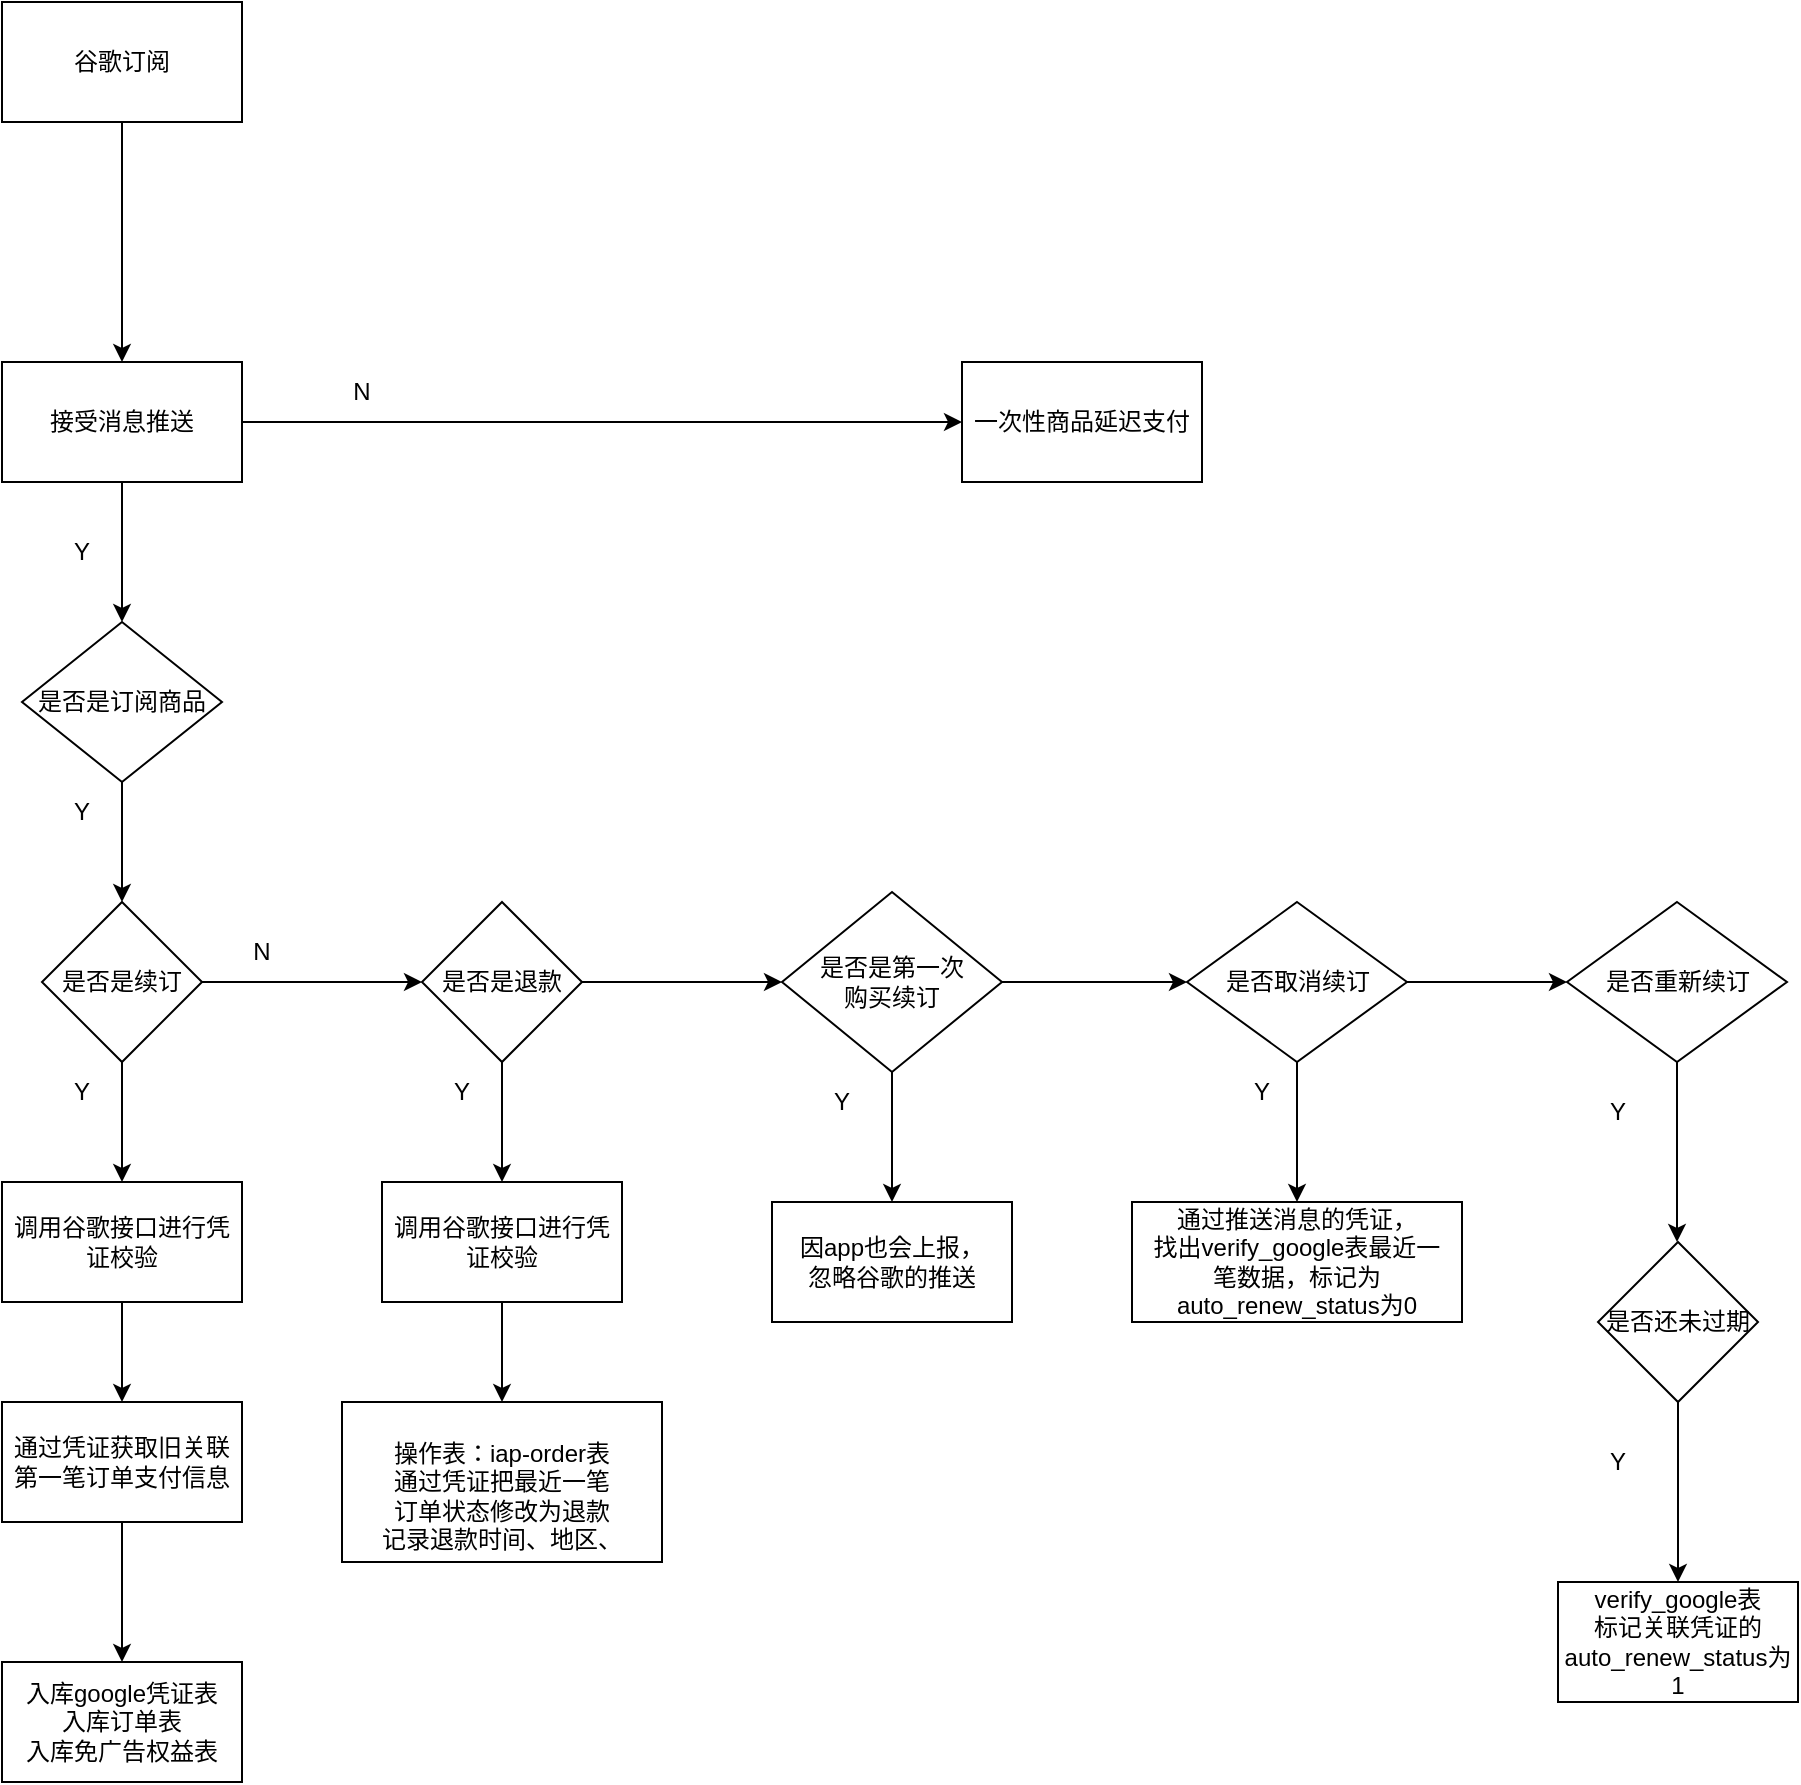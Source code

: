 <mxfile version="21.0.2" type="github">
  <diagram name="第 1 页" id="ZdYJFvP875uwJYrcXZKz">
    <mxGraphModel dx="1674" dy="4008" grid="1" gridSize="10" guides="1" tooltips="1" connect="1" arrows="1" fold="1" page="1" pageScale="1" pageWidth="2339" pageHeight="3300" math="0" shadow="0">
      <root>
        <mxCell id="0" />
        <mxCell id="1" parent="0" />
        <mxCell id="8QBZkefJyZ8zBn_YgFsc-3" style="edgeStyle=orthogonalEdgeStyle;rounded=0;orthogonalLoop=1;jettySize=auto;html=1;entryX=0.5;entryY=0;entryDx=0;entryDy=0;" edge="1" parent="1" source="8QBZkefJyZ8zBn_YgFsc-1" target="8QBZkefJyZ8zBn_YgFsc-2">
          <mxGeometry relative="1" as="geometry" />
        </mxCell>
        <mxCell id="8QBZkefJyZ8zBn_YgFsc-1" value="谷歌订阅" style="rounded=0;whiteSpace=wrap;html=1;" vertex="1" parent="1">
          <mxGeometry x="130" y="-170" width="120" height="60" as="geometry" />
        </mxCell>
        <mxCell id="8QBZkefJyZ8zBn_YgFsc-20" value="" style="edgeStyle=orthogonalEdgeStyle;rounded=0;orthogonalLoop=1;jettySize=auto;html=1;" edge="1" parent="1" source="8QBZkefJyZ8zBn_YgFsc-2" target="8QBZkefJyZ8zBn_YgFsc-19">
          <mxGeometry relative="1" as="geometry" />
        </mxCell>
        <mxCell id="8QBZkefJyZ8zBn_YgFsc-28" value="" style="edgeStyle=orthogonalEdgeStyle;rounded=0;orthogonalLoop=1;jettySize=auto;html=1;" edge="1" parent="1" source="8QBZkefJyZ8zBn_YgFsc-2">
          <mxGeometry relative="1" as="geometry">
            <mxPoint x="610" y="40" as="targetPoint" />
          </mxGeometry>
        </mxCell>
        <mxCell id="8QBZkefJyZ8zBn_YgFsc-2" value="接受消息推送" style="rounded=0;whiteSpace=wrap;html=1;" vertex="1" parent="1">
          <mxGeometry x="130" y="10" width="120" height="60" as="geometry" />
        </mxCell>
        <mxCell id="8QBZkefJyZ8zBn_YgFsc-12" value="" style="edgeStyle=orthogonalEdgeStyle;rounded=0;orthogonalLoop=1;jettySize=auto;html=1;" edge="1" parent="1" source="8QBZkefJyZ8zBn_YgFsc-4" target="8QBZkefJyZ8zBn_YgFsc-11">
          <mxGeometry relative="1" as="geometry" />
        </mxCell>
        <mxCell id="8QBZkefJyZ8zBn_YgFsc-32" style="edgeStyle=orthogonalEdgeStyle;rounded=0;orthogonalLoop=1;jettySize=auto;html=1;exitX=0.5;exitY=1;exitDx=0;exitDy=0;entryX=0.5;entryY=0;entryDx=0;entryDy=0;" edge="1" parent="1" source="8QBZkefJyZ8zBn_YgFsc-4" target="8QBZkefJyZ8zBn_YgFsc-26">
          <mxGeometry relative="1" as="geometry" />
        </mxCell>
        <mxCell id="8QBZkefJyZ8zBn_YgFsc-4" value="是否是续订" style="rhombus;whiteSpace=wrap;html=1;" vertex="1" parent="1">
          <mxGeometry x="150" y="280" width="80" height="80" as="geometry" />
        </mxCell>
        <mxCell id="8QBZkefJyZ8zBn_YgFsc-9" value="" style="edgeStyle=orthogonalEdgeStyle;rounded=0;orthogonalLoop=1;jettySize=auto;html=1;" edge="1" parent="1" source="8QBZkefJyZ8zBn_YgFsc-5" target="8QBZkefJyZ8zBn_YgFsc-8">
          <mxGeometry relative="1" as="geometry" />
        </mxCell>
        <mxCell id="8QBZkefJyZ8zBn_YgFsc-5" value="通过凭证获取旧关联第一笔订单支付信息" style="whiteSpace=wrap;html=1;" vertex="1" parent="1">
          <mxGeometry x="130" y="530" width="120" height="60" as="geometry" />
        </mxCell>
        <mxCell id="8QBZkefJyZ8zBn_YgFsc-7" value="Y" style="text;html=1;strokeColor=none;fillColor=none;align=center;verticalAlign=middle;whiteSpace=wrap;rounded=0;" vertex="1" parent="1">
          <mxGeometry x="140" y="360" width="60" height="30" as="geometry" />
        </mxCell>
        <mxCell id="8QBZkefJyZ8zBn_YgFsc-8" value="入库google凭证表&lt;br&gt;入库订单表&lt;br&gt;入库免广告权益表" style="whiteSpace=wrap;html=1;" vertex="1" parent="1">
          <mxGeometry x="130" y="660" width="120" height="60" as="geometry" />
        </mxCell>
        <mxCell id="8QBZkefJyZ8zBn_YgFsc-18" value="" style="edgeStyle=orthogonalEdgeStyle;rounded=0;orthogonalLoop=1;jettySize=auto;html=1;" edge="1" parent="1" source="8QBZkefJyZ8zBn_YgFsc-11" target="8QBZkefJyZ8zBn_YgFsc-17">
          <mxGeometry relative="1" as="geometry" />
        </mxCell>
        <mxCell id="8QBZkefJyZ8zBn_YgFsc-37" value="" style="edgeStyle=orthogonalEdgeStyle;rounded=0;orthogonalLoop=1;jettySize=auto;html=1;" edge="1" parent="1" source="8QBZkefJyZ8zBn_YgFsc-11" target="8QBZkefJyZ8zBn_YgFsc-36">
          <mxGeometry relative="1" as="geometry" />
        </mxCell>
        <mxCell id="8QBZkefJyZ8zBn_YgFsc-11" value="是否是退款" style="rhombus;whiteSpace=wrap;html=1;" vertex="1" parent="1">
          <mxGeometry x="340" y="280" width="80" height="80" as="geometry" />
        </mxCell>
        <mxCell id="8QBZkefJyZ8zBn_YgFsc-35" value="" style="edgeStyle=orthogonalEdgeStyle;rounded=0;orthogonalLoop=1;jettySize=auto;html=1;" edge="1" parent="1" source="8QBZkefJyZ8zBn_YgFsc-17" target="8QBZkefJyZ8zBn_YgFsc-34">
          <mxGeometry relative="1" as="geometry" />
        </mxCell>
        <mxCell id="8QBZkefJyZ8zBn_YgFsc-17" value="调用谷歌接口进行凭证校验" style="whiteSpace=wrap;html=1;" vertex="1" parent="1">
          <mxGeometry x="320" y="420" width="120" height="60" as="geometry" />
        </mxCell>
        <mxCell id="8QBZkefJyZ8zBn_YgFsc-22" value="" style="edgeStyle=orthogonalEdgeStyle;rounded=0;orthogonalLoop=1;jettySize=auto;html=1;" edge="1" parent="1" source="8QBZkefJyZ8zBn_YgFsc-19" target="8QBZkefJyZ8zBn_YgFsc-4">
          <mxGeometry relative="1" as="geometry" />
        </mxCell>
        <mxCell id="8QBZkefJyZ8zBn_YgFsc-19" value="是否是订阅商品" style="rhombus;whiteSpace=wrap;html=1;rounded=0;" vertex="1" parent="1">
          <mxGeometry x="140" y="140" width="100" height="80" as="geometry" />
        </mxCell>
        <mxCell id="8QBZkefJyZ8zBn_YgFsc-23" value="Y" style="text;html=1;strokeColor=none;fillColor=none;align=center;verticalAlign=middle;whiteSpace=wrap;rounded=0;" vertex="1" parent="1">
          <mxGeometry x="140" y="220" width="60" height="30" as="geometry" />
        </mxCell>
        <mxCell id="8QBZkefJyZ8zBn_YgFsc-24" value="N" style="text;html=1;strokeColor=none;fillColor=none;align=center;verticalAlign=middle;whiteSpace=wrap;rounded=0;" vertex="1" parent="1">
          <mxGeometry x="230" y="290" width="60" height="30" as="geometry" />
        </mxCell>
        <mxCell id="8QBZkefJyZ8zBn_YgFsc-25" value="Y" style="text;html=1;strokeColor=none;fillColor=none;align=center;verticalAlign=middle;whiteSpace=wrap;rounded=0;" vertex="1" parent="1">
          <mxGeometry x="330" y="360" width="60" height="30" as="geometry" />
        </mxCell>
        <mxCell id="8QBZkefJyZ8zBn_YgFsc-33" style="edgeStyle=orthogonalEdgeStyle;rounded=0;orthogonalLoop=1;jettySize=auto;html=1;entryX=0.5;entryY=0;entryDx=0;entryDy=0;" edge="1" parent="1" source="8QBZkefJyZ8zBn_YgFsc-26" target="8QBZkefJyZ8zBn_YgFsc-5">
          <mxGeometry relative="1" as="geometry" />
        </mxCell>
        <mxCell id="8QBZkefJyZ8zBn_YgFsc-26" value="调用谷歌接口进行凭证校验" style="whiteSpace=wrap;html=1;" vertex="1" parent="1">
          <mxGeometry x="130" y="420" width="120" height="60" as="geometry" />
        </mxCell>
        <mxCell id="8QBZkefJyZ8zBn_YgFsc-29" value="Y" style="text;html=1;strokeColor=none;fillColor=none;align=center;verticalAlign=middle;whiteSpace=wrap;rounded=0;" vertex="1" parent="1">
          <mxGeometry x="140" y="90" width="60" height="30" as="geometry" />
        </mxCell>
        <mxCell id="8QBZkefJyZ8zBn_YgFsc-30" value="N" style="text;html=1;strokeColor=none;fillColor=none;align=center;verticalAlign=middle;whiteSpace=wrap;rounded=0;" vertex="1" parent="1">
          <mxGeometry x="280" y="10" width="60" height="30" as="geometry" />
        </mxCell>
        <mxCell id="8QBZkefJyZ8zBn_YgFsc-31" value="一次性商品延迟支付" style="rounded=0;whiteSpace=wrap;html=1;" vertex="1" parent="1">
          <mxGeometry x="610" y="10" width="120" height="60" as="geometry" />
        </mxCell>
        <mxCell id="8QBZkefJyZ8zBn_YgFsc-34" value="&lt;br&gt;操作表：iap-order表&lt;br&gt;通过凭证把最近一笔&lt;br&gt;订单状态修改为退款&lt;br&gt;记录退款时间、地区、" style="whiteSpace=wrap;html=1;" vertex="1" parent="1">
          <mxGeometry x="300" y="530" width="160" height="80" as="geometry" />
        </mxCell>
        <mxCell id="8QBZkefJyZ8zBn_YgFsc-39" value="" style="edgeStyle=orthogonalEdgeStyle;rounded=0;orthogonalLoop=1;jettySize=auto;html=1;" edge="1" parent="1" source="8QBZkefJyZ8zBn_YgFsc-36" target="8QBZkefJyZ8zBn_YgFsc-38">
          <mxGeometry relative="1" as="geometry" />
        </mxCell>
        <mxCell id="8QBZkefJyZ8zBn_YgFsc-42" value="" style="edgeStyle=orthogonalEdgeStyle;rounded=0;orthogonalLoop=1;jettySize=auto;html=1;" edge="1" parent="1" source="8QBZkefJyZ8zBn_YgFsc-36" target="8QBZkefJyZ8zBn_YgFsc-41">
          <mxGeometry relative="1" as="geometry" />
        </mxCell>
        <mxCell id="8QBZkefJyZ8zBn_YgFsc-36" value="是否是第一次&lt;br&gt;购买续订" style="rhombus;whiteSpace=wrap;html=1;" vertex="1" parent="1">
          <mxGeometry x="520" y="275" width="110" height="90" as="geometry" />
        </mxCell>
        <mxCell id="8QBZkefJyZ8zBn_YgFsc-38" value="因app也会上报，&lt;br&gt;忽略谷歌的推送" style="whiteSpace=wrap;html=1;" vertex="1" parent="1">
          <mxGeometry x="515" y="430" width="120" height="60" as="geometry" />
        </mxCell>
        <mxCell id="8QBZkefJyZ8zBn_YgFsc-40" value="Y" style="text;html=1;strokeColor=none;fillColor=none;align=center;verticalAlign=middle;whiteSpace=wrap;rounded=0;" vertex="1" parent="1">
          <mxGeometry x="520" y="365" width="60" height="30" as="geometry" />
        </mxCell>
        <mxCell id="8QBZkefJyZ8zBn_YgFsc-44" value="" style="edgeStyle=orthogonalEdgeStyle;rounded=0;orthogonalLoop=1;jettySize=auto;html=1;" edge="1" parent="1" source="8QBZkefJyZ8zBn_YgFsc-41" target="8QBZkefJyZ8zBn_YgFsc-43">
          <mxGeometry relative="1" as="geometry" />
        </mxCell>
        <mxCell id="8QBZkefJyZ8zBn_YgFsc-47" value="" style="edgeStyle=orthogonalEdgeStyle;rounded=0;orthogonalLoop=1;jettySize=auto;html=1;" edge="1" parent="1" source="8QBZkefJyZ8zBn_YgFsc-41" target="8QBZkefJyZ8zBn_YgFsc-46">
          <mxGeometry relative="1" as="geometry" />
        </mxCell>
        <mxCell id="8QBZkefJyZ8zBn_YgFsc-41" value="是否取消续订" style="rhombus;whiteSpace=wrap;html=1;" vertex="1" parent="1">
          <mxGeometry x="722.5" y="280" width="110" height="80" as="geometry" />
        </mxCell>
        <mxCell id="8QBZkefJyZ8zBn_YgFsc-43" value="通过推送消息的凭证，&lt;br&gt;找出verify_google表最近一&lt;br&gt;笔数据，标记为&lt;br&gt;auto_renew_status为0" style="whiteSpace=wrap;html=1;" vertex="1" parent="1">
          <mxGeometry x="695" y="430" width="165" height="60" as="geometry" />
        </mxCell>
        <mxCell id="8QBZkefJyZ8zBn_YgFsc-45" value="Y" style="text;html=1;strokeColor=none;fillColor=none;align=center;verticalAlign=middle;whiteSpace=wrap;rounded=0;" vertex="1" parent="1">
          <mxGeometry x="730" y="360" width="60" height="30" as="geometry" />
        </mxCell>
        <mxCell id="8QBZkefJyZ8zBn_YgFsc-49" value="" style="edgeStyle=orthogonalEdgeStyle;rounded=0;orthogonalLoop=1;jettySize=auto;html=1;" edge="1" parent="1" source="8QBZkefJyZ8zBn_YgFsc-46">
          <mxGeometry relative="1" as="geometry">
            <mxPoint x="967.5" y="450" as="targetPoint" />
          </mxGeometry>
        </mxCell>
        <mxCell id="8QBZkefJyZ8zBn_YgFsc-46" value="是否重新续订" style="rhombus;whiteSpace=wrap;html=1;" vertex="1" parent="1">
          <mxGeometry x="912.5" y="280" width="110" height="80" as="geometry" />
        </mxCell>
        <mxCell id="8QBZkefJyZ8zBn_YgFsc-50" value="Y" style="text;html=1;strokeColor=none;fillColor=none;align=center;verticalAlign=middle;whiteSpace=wrap;rounded=0;" vertex="1" parent="1">
          <mxGeometry x="907.5" y="370" width="60" height="30" as="geometry" />
        </mxCell>
        <mxCell id="8QBZkefJyZ8zBn_YgFsc-53" value="" style="edgeStyle=orthogonalEdgeStyle;rounded=0;orthogonalLoop=1;jettySize=auto;html=1;" edge="1" parent="1" source="8QBZkefJyZ8zBn_YgFsc-51" target="8QBZkefJyZ8zBn_YgFsc-52">
          <mxGeometry relative="1" as="geometry" />
        </mxCell>
        <mxCell id="8QBZkefJyZ8zBn_YgFsc-51" value="是否还未过期" style="rhombus;whiteSpace=wrap;html=1;" vertex="1" parent="1">
          <mxGeometry x="928" y="450" width="80" height="80" as="geometry" />
        </mxCell>
        <mxCell id="8QBZkefJyZ8zBn_YgFsc-52" value="verify_google表&lt;br&gt;标记关联凭证的&lt;br style=&quot;border-color: var(--border-color);&quot;&gt;auto_renew_status为1" style="whiteSpace=wrap;html=1;" vertex="1" parent="1">
          <mxGeometry x="908" y="620" width="120" height="60" as="geometry" />
        </mxCell>
        <mxCell id="8QBZkefJyZ8zBn_YgFsc-54" value="Y" style="text;html=1;strokeColor=none;fillColor=none;align=center;verticalAlign=middle;whiteSpace=wrap;rounded=0;" vertex="1" parent="1">
          <mxGeometry x="908" y="545" width="60" height="30" as="geometry" />
        </mxCell>
      </root>
    </mxGraphModel>
  </diagram>
</mxfile>
